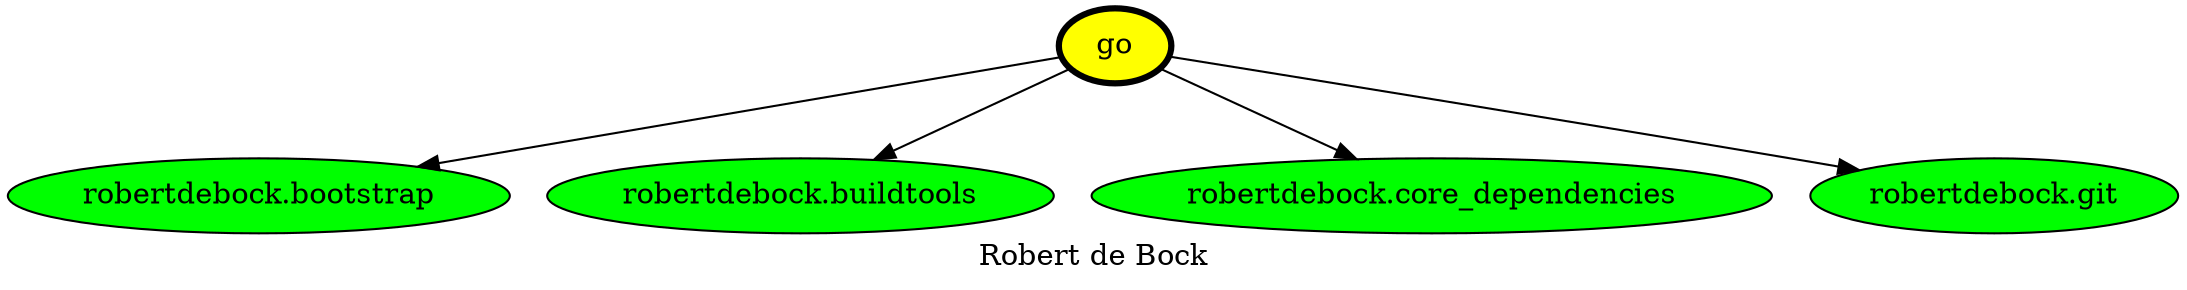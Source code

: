 digraph PhiloDilemma {
  label = "Robert de Bock" ;
  overlap=false
  {
    "go" [fillcolor=yellow style=filled penwidth=3]
    "robertdebock.bootstrap" [fillcolor=green style=filled]
    "robertdebock.buildtools" [fillcolor=green style=filled]
    "robertdebock.core_dependencies" [fillcolor=green style=filled]
    "robertdebock.git" [fillcolor=green style=filled]
  }
  "go" -> "robertdebock.bootstrap"
  "go" -> "robertdebock.buildtools"
  "go" -> "robertdebock.core_dependencies"
  "go" -> "robertdebock.git"
}
